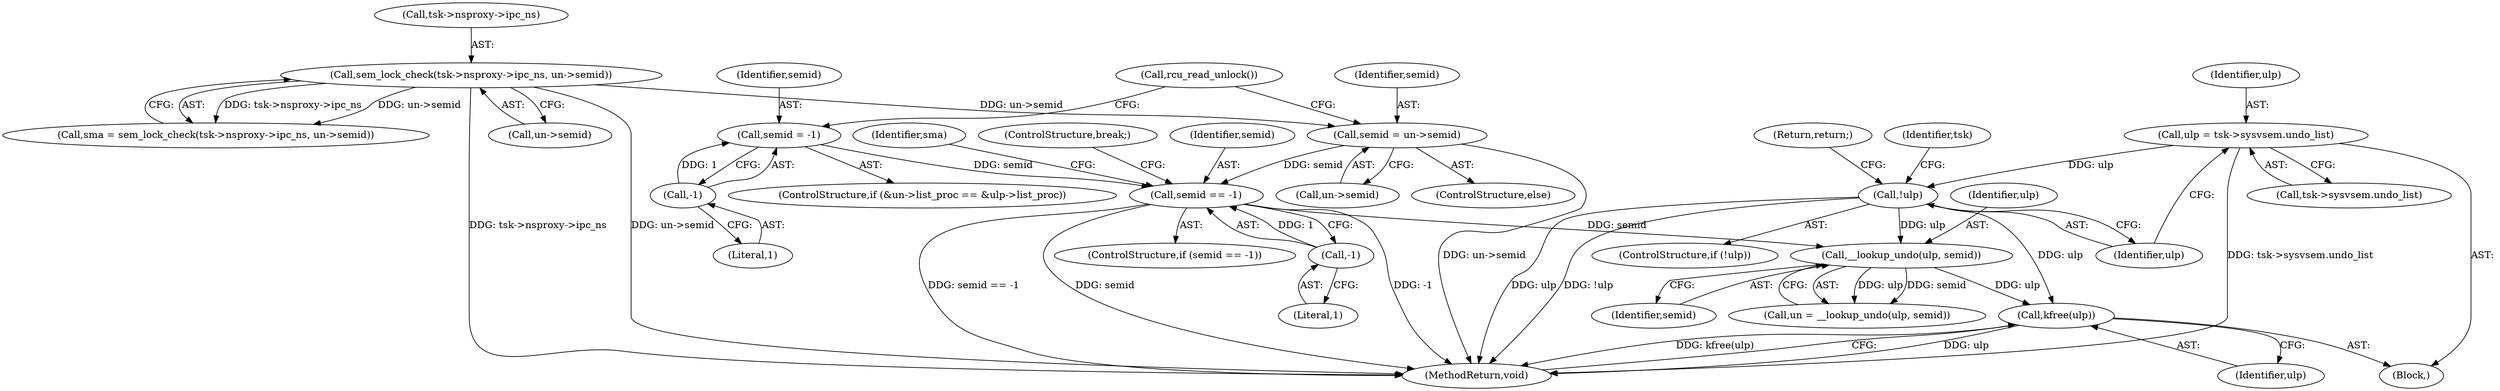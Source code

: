 digraph "1_linux_6062a8dc0517bce23e3c2f7d2fea5e22411269a3_1@API" {
"1000309" [label="(Call,kfree(ulp))"];
"1000188" [label="(Call,__lookup_undo(ulp, semid))"];
"1000118" [label="(Call,!ulp)"];
"1000110" [label="(Call,ulp = tsk->sysvsem.undo_list)"];
"1000166" [label="(Call,semid == -1)"];
"1000159" [label="(Call,semid = un->semid)"];
"1000173" [label="(Call,sem_lock_check(tsk->nsproxy->ipc_ns, un->semid))"];
"1000154" [label="(Call,semid = -1)"];
"1000156" [label="(Call,-1)"];
"1000168" [label="(Call,-1)"];
"1000189" [label="(Identifier,ulp)"];
"1000112" [label="(Call,tsk->sysvsem.undo_list)"];
"1000161" [label="(Call,un->semid)"];
"1000171" [label="(Call,sma = sem_lock_check(tsk->nsproxy->ipc_ns, un->semid))"];
"1000157" [label="(Literal,1)"];
"1000186" [label="(Call,un = __lookup_undo(ulp, semid))"];
"1000108" [label="(Block,)"];
"1000160" [label="(Identifier,semid)"];
"1000169" [label="(Literal,1)"];
"1000164" [label="(Call,rcu_read_unlock())"];
"1000170" [label="(ControlStructure,break;)"];
"1000166" [label="(Call,semid == -1)"];
"1000119" [label="(Identifier,ulp)"];
"1000156" [label="(Call,-1)"];
"1000165" [label="(ControlStructure,if (semid == -1))"];
"1000174" [label="(Call,tsk->nsproxy->ipc_ns)"];
"1000311" [label="(MethodReturn,void)"];
"1000310" [label="(Identifier,ulp)"];
"1000144" [label="(ControlStructure,if (&un->list_proc == &ulp->list_proc))"];
"1000188" [label="(Call,__lookup_undo(ulp, semid))"];
"1000117" [label="(ControlStructure,if (!ulp))"];
"1000110" [label="(Call,ulp = tsk->sysvsem.undo_list)"];
"1000179" [label="(Call,un->semid)"];
"1000173" [label="(Call,sem_lock_check(tsk->nsproxy->ipc_ns, un->semid))"];
"1000111" [label="(Identifier,ulp)"];
"1000167" [label="(Identifier,semid)"];
"1000159" [label="(Call,semid = un->semid)"];
"1000155" [label="(Identifier,semid)"];
"1000120" [label="(Return,return;)"];
"1000124" [label="(Identifier,tsk)"];
"1000190" [label="(Identifier,semid)"];
"1000168" [label="(Call,-1)"];
"1000158" [label="(ControlStructure,else)"];
"1000154" [label="(Call,semid = -1)"];
"1000309" [label="(Call,kfree(ulp))"];
"1000118" [label="(Call,!ulp)"];
"1000172" [label="(Identifier,sma)"];
"1000309" -> "1000108"  [label="AST: "];
"1000309" -> "1000310"  [label="CFG: "];
"1000310" -> "1000309"  [label="AST: "];
"1000311" -> "1000309"  [label="CFG: "];
"1000309" -> "1000311"  [label="DDG: ulp"];
"1000309" -> "1000311"  [label="DDG: kfree(ulp)"];
"1000188" -> "1000309"  [label="DDG: ulp"];
"1000118" -> "1000309"  [label="DDG: ulp"];
"1000188" -> "1000186"  [label="AST: "];
"1000188" -> "1000190"  [label="CFG: "];
"1000189" -> "1000188"  [label="AST: "];
"1000190" -> "1000188"  [label="AST: "];
"1000186" -> "1000188"  [label="CFG: "];
"1000188" -> "1000186"  [label="DDG: ulp"];
"1000188" -> "1000186"  [label="DDG: semid"];
"1000118" -> "1000188"  [label="DDG: ulp"];
"1000166" -> "1000188"  [label="DDG: semid"];
"1000118" -> "1000117"  [label="AST: "];
"1000118" -> "1000119"  [label="CFG: "];
"1000119" -> "1000118"  [label="AST: "];
"1000120" -> "1000118"  [label="CFG: "];
"1000124" -> "1000118"  [label="CFG: "];
"1000118" -> "1000311"  [label="DDG: ulp"];
"1000118" -> "1000311"  [label="DDG: !ulp"];
"1000110" -> "1000118"  [label="DDG: ulp"];
"1000110" -> "1000108"  [label="AST: "];
"1000110" -> "1000112"  [label="CFG: "];
"1000111" -> "1000110"  [label="AST: "];
"1000112" -> "1000110"  [label="AST: "];
"1000119" -> "1000110"  [label="CFG: "];
"1000110" -> "1000311"  [label="DDG: tsk->sysvsem.undo_list"];
"1000166" -> "1000165"  [label="AST: "];
"1000166" -> "1000168"  [label="CFG: "];
"1000167" -> "1000166"  [label="AST: "];
"1000168" -> "1000166"  [label="AST: "];
"1000170" -> "1000166"  [label="CFG: "];
"1000172" -> "1000166"  [label="CFG: "];
"1000166" -> "1000311"  [label="DDG: -1"];
"1000166" -> "1000311"  [label="DDG: semid == -1"];
"1000166" -> "1000311"  [label="DDG: semid"];
"1000159" -> "1000166"  [label="DDG: semid"];
"1000154" -> "1000166"  [label="DDG: semid"];
"1000168" -> "1000166"  [label="DDG: 1"];
"1000159" -> "1000158"  [label="AST: "];
"1000159" -> "1000161"  [label="CFG: "];
"1000160" -> "1000159"  [label="AST: "];
"1000161" -> "1000159"  [label="AST: "];
"1000164" -> "1000159"  [label="CFG: "];
"1000159" -> "1000311"  [label="DDG: un->semid"];
"1000173" -> "1000159"  [label="DDG: un->semid"];
"1000173" -> "1000171"  [label="AST: "];
"1000173" -> "1000179"  [label="CFG: "];
"1000174" -> "1000173"  [label="AST: "];
"1000179" -> "1000173"  [label="AST: "];
"1000171" -> "1000173"  [label="CFG: "];
"1000173" -> "1000311"  [label="DDG: tsk->nsproxy->ipc_ns"];
"1000173" -> "1000311"  [label="DDG: un->semid"];
"1000173" -> "1000171"  [label="DDG: tsk->nsproxy->ipc_ns"];
"1000173" -> "1000171"  [label="DDG: un->semid"];
"1000154" -> "1000144"  [label="AST: "];
"1000154" -> "1000156"  [label="CFG: "];
"1000155" -> "1000154"  [label="AST: "];
"1000156" -> "1000154"  [label="AST: "];
"1000164" -> "1000154"  [label="CFG: "];
"1000156" -> "1000154"  [label="DDG: 1"];
"1000156" -> "1000157"  [label="CFG: "];
"1000157" -> "1000156"  [label="AST: "];
"1000168" -> "1000169"  [label="CFG: "];
"1000169" -> "1000168"  [label="AST: "];
}
